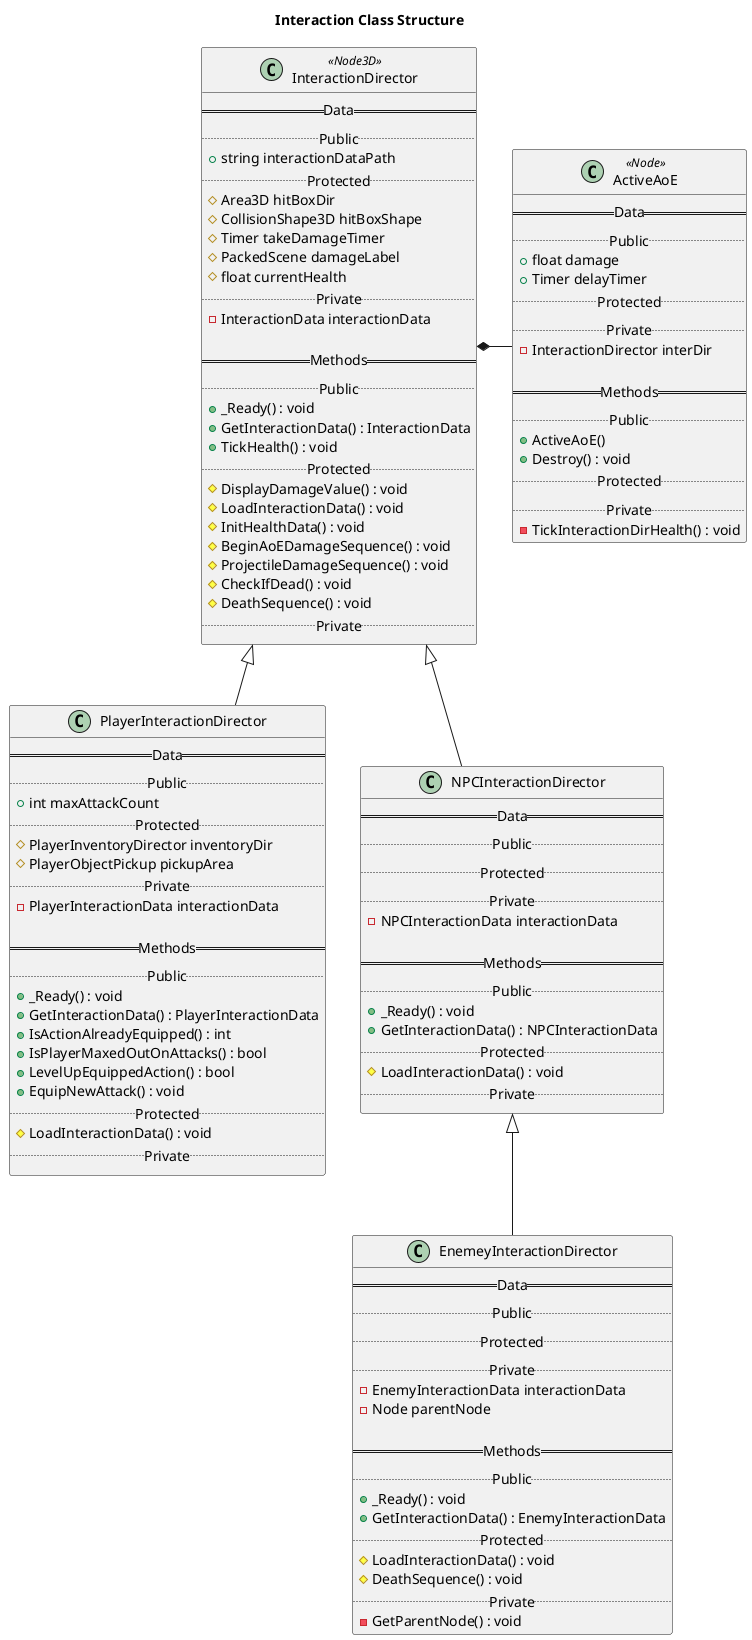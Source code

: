 @startuml Interaction Class Structure

title Interaction Class Structure

class InteractionDirector <<Node3D>>{
    == Data ==
    .. Public ..
    + string interactionDataPath
    .. Protected ..
    # Area3D hitBoxDir
    # CollisionShape3D hitBoxShape
    # Timer takeDamageTimer
    # PackedScene damageLabel
    # float currentHealth
    .. Private ..
    - InteractionData interactionData

    == Methods ==
    .. Public ..
    + _Ready() : void
    + GetInteractionData() : InteractionData
    + TickHealth() : void
    .. Protected ..
    # DisplayDamageValue() : void
    # LoadInteractionData() : void
    # InitHealthData() : void
    # BeginAoEDamageSequence() : void
    # ProjectileDamageSequence() : void
    # CheckIfDead() : void
    # DeathSequence() : void
    .. Private ..
}

class ActiveAoE <<Node>>{
     == Data ==
    .. Public ..
    + float damage
    + Timer delayTimer
    .. Protected ..
    .. Private ..
    - InteractionDirector interDir

    == Methods ==
    .. Public ..
    + ActiveAoE()
    + Destroy() : void
    .. Protected ..
    .. Private ..
    - TickInteractionDirHealth() : void
}

class PlayerInteractionDirector {
    == Data ==
    .. Public ..
    + int maxAttackCount
    .. Protected ..
    # PlayerInventoryDirector inventoryDir
    # PlayerObjectPickup pickupArea
    .. Private ..
    - PlayerInteractionData interactionData

    == Methods ==
    .. Public ..
    + _Ready() : void
    + GetInteractionData() : PlayerInteractionData
    + IsActionAlreadyEquipped() : int
    + IsPlayerMaxedOutOnAttacks() : bool
    + LevelUpEquippedAction() : bool
    + EquipNewAttack() : void
    .. Protected ..
    # LoadInteractionData() : void
    .. Private ..
}

class NPCInteractionDirector {
    == Data ==
    .. Public ..
    .. Protected ..
    .. Private ..
    - NPCInteractionData interactionData

    == Methods ==
    .. Public ..
    + _Ready() : void
    + GetInteractionData() : NPCInteractionData
    .. Protected ..
    # LoadInteractionData() : void
    .. Private ..
}

class EnemeyInteractionDirector {
    == Data ==
    .. Public ..
    .. Protected ..
    .. Private ..
    - EnemyInteractionData interactionData
    - Node parentNode

    == Methods ==
    .. Public ..
    + _Ready() : void
    + GetInteractionData() : EnemyInteractionData
    .. Protected ..
    # LoadInteractionData() : void
    # DeathSequence() : void
    .. Private ..
    - GetParentNode() : void
}

InteractionDirector *- ActiveAoE
InteractionDirector <|-- PlayerInteractionDirector
InteractionDirector <|-- NPCInteractionDirector
NPCInteractionDirector <|-- EnemeyInteractionDirector

@enduml